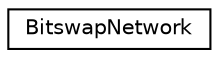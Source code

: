 digraph "Graphical Class Hierarchy"
{
  edge [fontname="Helvetica",fontsize="10",labelfontname="Helvetica",labelfontsize="10"];
  node [fontname="Helvetica",fontsize="10",shape=record];
  rankdir="LR";
  Node0 [label="BitswapNetwork",height=0.2,width=0.4,color="black", fillcolor="white", style="filled",URL="$struct_bitswap_network.html"];
}
